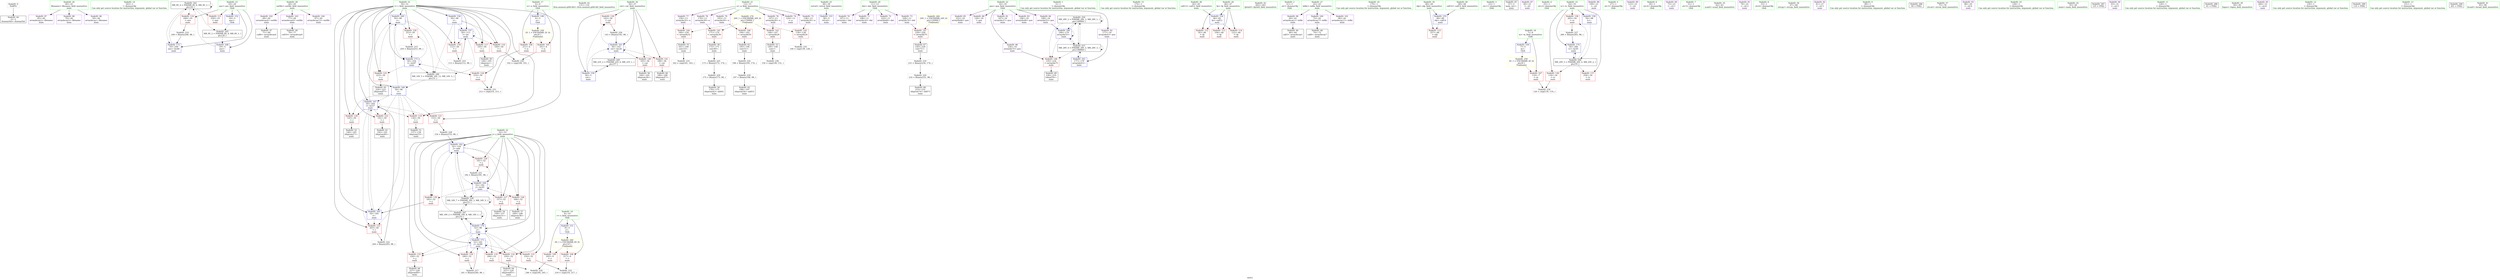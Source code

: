 digraph "SVFG" {
	label="SVFG";

	Node0x555b3c45f4b0 [shape=record,color=grey,label="{NodeID: 0\nNullPtr}"];
	Node0x555b3c45f4b0 -> Node0x555b3c460160[style=solid];
	Node0x555b3c4605a0 [shape=record,color=purple,label="{NodeID: 97\n65\<--40\narraydecay2\<--filename\nmain\n}"];
	Node0x555b3c445870 [shape=record,color=green,label="{NodeID: 14\n163\<--1\n\<--dummyObj\nCan only get source location for instruction, argument, global var or function.}"];
	Node0x555b3c461100 [shape=record,color=red,label="{NodeID: 111\n259\<--19\n\<--ans\nmain\n}"];
	Node0x555b3c4465e0 [shape=record,color=green,label="{NodeID: 28\n44\<--45\noutfile\<--outfile_field_insensitive\nmain\n}"];
	Node0x555b3c4465e0 -> Node0x555b3c4609b0[style=solid];
	Node0x555b3c4465e0 -> Node0x555b3c460a80[style=solid];
	Node0x555b3c4465e0 -> Node0x555b3c460b50[style=solid];
	Node0x555b3c4663a0 [shape=record,color=red,label="{NodeID: 125\n223\<--50\n\<--i\nmain\n}"];
	Node0x555b3c4663a0 -> Node0x555b3c4622c0[style=solid];
	Node0x555b3c45ff60 [shape=record,color=green,label="{NodeID: 42\n131\<--132\nllvm.memset.p0i8.i64\<--llvm.memset.p0i8.i64_field_insensitive\n}"];
	Node0x555b3c46c760 [shape=record,color=grey,label="{NodeID: 222\n204 = Binary(203, 98, )\n}"];
	Node0x555b3c46c760 -> Node0x555b3c468680[style=solid];
	Node0x555b3c466f00 [shape=record,color=red,label="{NodeID: 139\n142\<--56\n\<--cnt\nmain\n}"];
	Node0x555b3c466f00 -> Node0x555b3c46cd60[style=solid];
	Node0x555b3c461b70 [shape=record,color=black,label="{NodeID: 56\n166\<--165\nidxprom36\<--\nmain\n}"];
	Node0x555b3c46dc60 [shape=record,color=grey,label="{NodeID: 236\n150 = cmp(149, 151, )\n}"];
	Node0x555b3c467b20 [shape=record,color=blue,label="{NodeID: 153\n38\<--5\nretval\<--\nmain\n}"];
	Node0x555b3c4626d0 [shape=record,color=purple,label="{NodeID: 70\n107\<--11\narrayidx\<--dat\nmain\n}"];
	Node0x555b3c479190 [shape=record,color=black,label="{NodeID: 250\nMR_28V_2 = PHI(MR_28V_3, MR_28V_1, )\npts\{180000 \}\n}"];
	Node0x555b3c479190 -> Node0x555b3c467650[style=dashed];
	Node0x555b3c479190 -> Node0x555b3c4685b0[style=dashed];
	Node0x555b3c479190 -> Node0x555b3c479190[style=dashed];
	Node0x555b3c479190 -> Node0x555b3c47b490[style=dashed];
	Node0x555b3c468680 [shape=record,color=blue,label="{NodeID: 167\n50\<--204\ni\<--inc57\nmain\n}"];
	Node0x555b3c468680 -> Node0x555b3c465ec0[style=dashed];
	Node0x555b3c468680 -> Node0x555b3c465f90[style=dashed];
	Node0x555b3c468680 -> Node0x555b3c466060[style=dashed];
	Node0x555b3c468680 -> Node0x555b3c466130[style=dashed];
	Node0x555b3c468680 -> Node0x555b3c466200[style=dashed];
	Node0x555b3c468680 -> Node0x555b3c4684e0[style=dashed];
	Node0x555b3c468680 -> Node0x555b3c468680[style=dashed];
	Node0x555b3c468680 -> Node0x555b3c468820[style=dashed];
	Node0x555b3c463230 [shape=record,color=purple,label="{NodeID: 84\n199\<--16\narrayidx55\<--pos\nmain\n}"];
	Node0x555b3c463230 -> Node0x555b3c4685b0[style=solid];
	Node0x555b3c444f10 [shape=record,color=green,label="{NodeID: 1\n5\<--1\n\<--dummyObj\nCan only get source location for instruction, argument, global var or function.}"];
	Node0x555b3c460670 [shape=record,color=purple,label="{NodeID: 98\n70\<--40\narraydecay5\<--filename\nmain\n}"];
	Node0x555b3c445970 [shape=record,color=green,label="{NodeID: 15\n174\<--1\n\<--dummyObj\nCan only get source location for instruction, argument, global var or function.}"];
	Node0x555b3c4611d0 [shape=record,color=red,label="{NodeID: 112\n92\<--46\n\<--fp\nmain\n}"];
	Node0x555b3c45f540 [shape=record,color=green,label="{NodeID: 29\n46\<--47\nfp\<--fp_field_insensitive\nmain\n}"];
	Node0x555b3c45f540 -> Node0x555b3c4611d0[style=solid];
	Node0x555b3c45f540 -> Node0x555b3c4612a0[style=solid];
	Node0x555b3c45f540 -> Node0x555b3c461370[style=solid];
	Node0x555b3c45f540 -> Node0x555b3c467bf0[style=solid];
	Node0x555b3c466470 [shape=record,color=red,label="{NodeID: 126\n253\<--50\n\<--i\nmain\n}"];
	Node0x555b3c466470 -> Node0x555b3c46bce0[style=solid];
	Node0x555b3c460060 [shape=record,color=green,label="{NodeID: 43\n262\<--263\nfprintf\<--fprintf_field_insensitive\n}"];
	Node0x555b3c46c8e0 [shape=record,color=grey,label="{NodeID: 223\n113 = Binary(112, 98, )\n}"];
	Node0x555b3c46c8e0 -> Node0x555b3c467e60[style=solid];
	Node0x555b3c466fd0 [shape=record,color=red,label="{NodeID: 140\n165\<--56\n\<--cnt\nmain\n}"];
	Node0x555b3c466fd0 -> Node0x555b3c461b70[style=solid];
	Node0x555b3c461c40 [shape=record,color=black,label="{NodeID: 57\n169\<--168\nidxprom38\<--\nmain\n}"];
	Node0x555b3c467bf0 [shape=record,color=blue,label="{NodeID: 154\n46\<--82\nfp\<--call12\nmain\n}"];
	Node0x555b3c467bf0 -> Node0x555b3c4611d0[style=dashed];
	Node0x555b3c467bf0 -> Node0x555b3c4612a0[style=dashed];
	Node0x555b3c467bf0 -> Node0x555b3c461370[style=dashed];
	Node0x555b3c4627a0 [shape=record,color=purple,label="{NodeID: 71\n108\<--11\narrayidx16\<--dat\nmain\n}"];
	Node0x555b3c468750 [shape=record,color=blue,label="{NodeID: 168\n19\<--5\nans\<--\nmain\n}"];
	Node0x555b3c468750 -> Node0x555b3c476990[style=dashed];
	Node0x555b3c463300 [shape=record,color=purple,label="{NodeID: 85\n222\<--16\narrayidx66\<--pos\nmain\n}"];
	Node0x555b3c45ebd0 [shape=record,color=green,label="{NodeID: 2\n21\<--1\n.str\<--dummyObj\nGlob }"];
	Node0x555b3c460740 [shape=record,color=purple,label="{NodeID: 99\n64\<--42\narraydecay1\<--infile\nmain\n}"];
	Node0x555b3c460740 -> Node0x555b3c460330[style=solid];
	Node0x555b3c445a70 [shape=record,color=green,label="{NodeID: 16\n179\<--1\n\<--dummyObj\nCan only get source location for instruction, argument, global var or function.}"];
	Node0x555b3c4612a0 [shape=record,color=red,label="{NodeID: 113\n104\<--46\n\<--fp\nmain\n}"];
	Node0x555b3c45f5d0 [shape=record,color=green,label="{NodeID: 30\n48\<--49\nofp\<--ofp_field_insensitive\nmain\n}"];
	Node0x555b3c45f5d0 -> Node0x555b3c461440[style=solid];
	Node0x555b3c45f5d0 -> Node0x555b3c467cc0[style=solid];
	Node0x555b3c466540 [shape=record,color=red,label="{NodeID: 127\n157\<--52\n\<--j\nmain\n}"];
	Node0x555b3c466540 -> Node0x555b3c4619d0[style=solid];
	Node0x555b3c460160 [shape=record,color=black,label="{NodeID: 44\n2\<--3\ndummyVal\<--dummyVal\n}"];
	Node0x555b3c46ca60 [shape=record,color=grey,label="{NodeID: 224\n175 = Binary(173, 98, )\n}"];
	Node0x555b3c46ca60 -> Node0x555b3c461de0[style=solid];
	Node0x555b3c4670a0 [shape=record,color=red,label="{NodeID: 141\n188\<--56\n\<--cnt\nmain\n}"];
	Node0x555b3c4670a0 -> Node0x555b3c461eb0[style=solid];
	Node0x555b3c461d10 [shape=record,color=black,label="{NodeID: 58\n172\<--171\nconv40\<--\nmain\n}"];
	Node0x555b3c461d10 -> Node0x555b3c46cbe0[style=solid];
	Node0x555b3c467cc0 [shape=record,color=blue,label="{NodeID: 155\n48\<--89\nofp\<--call14\nmain\n}"];
	Node0x555b3c467cc0 -> Node0x555b3c461440[style=dashed];
	Node0x555b3c462870 [shape=record,color=purple,label="{NodeID: 72\n225\<--11\narrayidx68\<--dat\nmain\n}"];
	Node0x555b3c468820 [shape=record,color=blue,label="{NodeID: 169\n50\<--98\ni\<--\nmain\n}"];
	Node0x555b3c468820 -> Node0x555b3c4662d0[style=dashed];
	Node0x555b3c468820 -> Node0x555b3c4663a0[style=dashed];
	Node0x555b3c468820 -> Node0x555b3c466470[style=dashed];
	Node0x555b3c468820 -> Node0x555b3c468b60[style=dashed];
	Node0x555b3c468820 -> Node0x555b3c477d90[style=dashed];
	Node0x555b3c4633d0 [shape=record,color=purple,label="{NodeID: 86\n234\<--16\narrayidx75\<--pos\nmain\n}"];
	Node0x555b3c4633d0 -> Node0x555b3c467650[style=solid];
	Node0x555b3c444680 [shape=record,color=green,label="{NodeID: 3\n23\<--1\n.str.1\<--dummyObj\nGlob }"];
	Node0x555b3c460810 [shape=record,color=purple,label="{NodeID: 100\n72\<--42\narraydecay7\<--infile\nmain\n}"];
	Node0x555b3c460810 -> Node0x555b3c4614f0[style=solid];
	Node0x555b3c445b70 [shape=record,color=green,label="{NodeID: 17\n4\<--6\nn\<--n_field_insensitive\nGlob }"];
	Node0x555b3c445b70 -> Node0x555b3c460c20[style=solid];
	Node0x555b3c445b70 -> Node0x555b3c460cf0[style=solid];
	Node0x555b3c445b70 -> Node0x555b3c467720[style=solid];
	Node0x555b3c461370 [shape=record,color=red,label="{NodeID: 114\n122\<--46\n\<--fp\nmain\n}"];
	Node0x555b3c45f660 [shape=record,color=green,label="{NodeID: 31\n50\<--51\ni\<--i_field_insensitive\nmain\n}"];
	Node0x555b3c45f660 -> Node0x555b3c465c50[style=solid];
	Node0x555b3c45f660 -> Node0x555b3c465d20[style=solid];
	Node0x555b3c45f660 -> Node0x555b3c465df0[style=solid];
	Node0x555b3c45f660 -> Node0x555b3c465ec0[style=solid];
	Node0x555b3c45f660 -> Node0x555b3c465f90[style=solid];
	Node0x555b3c45f660 -> Node0x555b3c466060[style=solid];
	Node0x555b3c45f660 -> Node0x555b3c466130[style=solid];
	Node0x555b3c45f660 -> Node0x555b3c466200[style=solid];
	Node0x555b3c45f660 -> Node0x555b3c4662d0[style=solid];
	Node0x555b3c45f660 -> Node0x555b3c4663a0[style=solid];
	Node0x555b3c45f660 -> Node0x555b3c466470[style=solid];
	Node0x555b3c45f660 -> Node0x555b3c467d90[style=solid];
	Node0x555b3c45f660 -> Node0x555b3c467e60[style=solid];
	Node0x555b3c45f660 -> Node0x555b3c4680d0[style=solid];
	Node0x555b3c45f660 -> Node0x555b3c4684e0[style=solid];
	Node0x555b3c45f660 -> Node0x555b3c468680[style=solid];
	Node0x555b3c45f660 -> Node0x555b3c468820[style=solid];
	Node0x555b3c45f660 -> Node0x555b3c468b60[style=solid];
	Node0x555b3c466610 [shape=record,color=red,label="{NodeID: 128\n168\<--52\n\<--j\nmain\n}"];
	Node0x555b3c466610 -> Node0x555b3c461c40[style=solid];
	Node0x555b3c460260 [shape=record,color=black,label="{NodeID: 45\n37\<--5\nmain_ret\<--\nmain\n}"];
	Node0x555b3c46cbe0 [shape=record,color=grey,label="{NodeID: 225\n173 = Binary(172, 174, )\n}"];
	Node0x555b3c46cbe0 -> Node0x555b3c46ca60[style=solid];
	Node0x555b3c467170 [shape=record,color=red,label="{NodeID: 142\n139\<--138\n\<--arrayidx24\nmain\n}"];
	Node0x555b3c467170 -> Node0x555b3c46dae0[style=solid];
	Node0x555b3c461de0 [shape=record,color=black,label="{NodeID: 59\n176\<--175\nidxprom42\<--add41\nmain\n}"];
	Node0x555b3c475a90 [shape=record,color=black,label="{NodeID: 239\nMR_18V_7 = PHI(MR_18V_3, MR_18V_5, )\npts\{53 \}\n}"];
	Node0x555b3c475a90 -> Node0x555b3c468270[style=dashed];
	Node0x555b3c475a90 -> Node0x555b3c4688f0[style=dashed];
	Node0x555b3c475a90 -> Node0x555b3c475a90[style=dashed];
	Node0x555b3c475a90 -> Node0x555b3c478290[style=dashed];
	Node0x555b3c467d90 [shape=record,color=blue,label="{NodeID: 156\n50\<--98\ni\<--\nmain\n}"];
	Node0x555b3c467d90 -> Node0x555b3c465c50[style=dashed];
	Node0x555b3c467d90 -> Node0x555b3c465d20[style=dashed];
	Node0x555b3c467d90 -> Node0x555b3c465df0[style=dashed];
	Node0x555b3c467d90 -> Node0x555b3c467e60[style=dashed];
	Node0x555b3c467d90 -> Node0x555b3c477d90[style=dashed];
	Node0x555b3c462940 [shape=record,color=purple,label="{NodeID: 73\n228\<--11\narrayidx70\<--dat\nmain\n}"];
	Node0x555b3c462940 -> Node0x555b3c467580[style=solid];
	Node0x555b3c4688f0 [shape=record,color=blue,label="{NodeID: 170\n52\<--98\nj\<--\nmain\n}"];
	Node0x555b3c4688f0 -> Node0x555b3c466880[style=dashed];
	Node0x555b3c4688f0 -> Node0x555b3c466950[style=dashed];
	Node0x555b3c4688f0 -> Node0x555b3c466a20[style=dashed];
	Node0x555b3c4688f0 -> Node0x555b3c466af0[style=dashed];
	Node0x555b3c4688f0 -> Node0x555b3c466bc0[style=dashed];
	Node0x555b3c4688f0 -> Node0x555b3c4688f0[style=dashed];
	Node0x555b3c4688f0 -> Node0x555b3c4689c0[style=dashed];
	Node0x555b3c4688f0 -> Node0x555b3c478290[style=dashed];
	Node0x555b3c4634a0 [shape=record,color=purple,label="{NodeID: 87\n60\<--21\n\<--.str\nmain\n}"];
	Node0x555b3c444710 [shape=record,color=green,label="{NodeID: 4\n25\<--1\n.str.2\<--dummyObj\nGlob }"];
	Node0x555b3c4608e0 [shape=record,color=purple,label="{NodeID: 101\n80\<--42\narraydecay11\<--infile\nmain\n}"];
	Node0x555b3c445c70 [shape=record,color=green,label="{NodeID: 18\n7\<--8\nm\<--m_field_insensitive\nGlob }"];
	Node0x555b3c445c70 -> Node0x555b3c460dc0[style=solid];
	Node0x555b3c445c70 -> Node0x555b3c467820[style=solid];
	Node0x555b3c461440 [shape=record,color=red,label="{NodeID: 115\n257\<--48\n\<--ofp\nmain\n}"];
	Node0x555b3c45f6f0 [shape=record,color=green,label="{NodeID: 32\n52\<--53\nj\<--j_field_insensitive\nmain\n}"];
	Node0x555b3c45f6f0 -> Node0x555b3c466540[style=solid];
	Node0x555b3c45f6f0 -> Node0x555b3c466610[style=solid];
	Node0x555b3c45f6f0 -> Node0x555b3c4666e0[style=solid];
	Node0x555b3c45f6f0 -> Node0x555b3c4667b0[style=solid];
	Node0x555b3c45f6f0 -> Node0x555b3c466880[style=solid];
	Node0x555b3c45f6f0 -> Node0x555b3c466950[style=solid];
	Node0x555b3c45f6f0 -> Node0x555b3c466a20[style=solid];
	Node0x555b3c45f6f0 -> Node0x555b3c466af0[style=solid];
	Node0x555b3c45f6f0 -> Node0x555b3c466bc0[style=solid];
	Node0x555b3c45f6f0 -> Node0x555b3c468270[style=solid];
	Node0x555b3c45f6f0 -> Node0x555b3c468410[style=solid];
	Node0x555b3c45f6f0 -> Node0x555b3c4688f0[style=solid];
	Node0x555b3c45f6f0 -> Node0x555b3c4689c0[style=solid];
	Node0x555b3c4666e0 [shape=record,color=red,label="{NodeID: 129\n181\<--52\n\<--j\nmain\n}"];
	Node0x555b3c4666e0 -> Node0x555b3c46c5e0[style=solid];
	Node0x555b3c460330 [shape=record,color=black,label="{NodeID: 46\n66\<--64\ncall3\<--arraydecay1\nmain\n}"];
	Node0x555b3c46cd60 [shape=record,color=grey,label="{NodeID: 226\n143 = Binary(142, 98, )\n}"];
	Node0x555b3c46cd60 -> Node0x555b3c4681a0[style=solid];
	Node0x555b3c467240 [shape=record,color=red,label="{NodeID: 143\n148\<--147\n\<--arrayidx28\nmain\n}"];
	Node0x555b3c467240 -> Node0x555b3c461900[style=solid];
	Node0x555b3c461eb0 [shape=record,color=black,label="{NodeID: 60\n189\<--188\nidxprom47\<--\nmain\n}"];
	Node0x555b3c467e60 [shape=record,color=blue,label="{NodeID: 157\n50\<--113\ni\<--inc\nmain\n}"];
	Node0x555b3c467e60 -> Node0x555b3c465c50[style=dashed];
	Node0x555b3c467e60 -> Node0x555b3c465d20[style=dashed];
	Node0x555b3c467e60 -> Node0x555b3c465df0[style=dashed];
	Node0x555b3c467e60 -> Node0x555b3c467e60[style=dashed];
	Node0x555b3c467e60 -> Node0x555b3c477d90[style=dashed];
	Node0x555b3c462a10 [shape=record,color=purple,label="{NodeID: 74\n124\<--13\n\<--a\nmain\n}"];
	Node0x555b3c4689c0 [shape=record,color=blue,label="{NodeID: 171\n52\<--241\nj\<--inc80\nmain\n}"];
	Node0x555b3c4689c0 -> Node0x555b3c466880[style=dashed];
	Node0x555b3c4689c0 -> Node0x555b3c466950[style=dashed];
	Node0x555b3c4689c0 -> Node0x555b3c466a20[style=dashed];
	Node0x555b3c4689c0 -> Node0x555b3c466af0[style=dashed];
	Node0x555b3c4689c0 -> Node0x555b3c466bc0[style=dashed];
	Node0x555b3c4689c0 -> Node0x555b3c4688f0[style=dashed];
	Node0x555b3c4689c0 -> Node0x555b3c4689c0[style=dashed];
	Node0x555b3c4689c0 -> Node0x555b3c478290[style=dashed];
	Node0x555b3c463570 [shape=record,color=purple,label="{NodeID: 88\n109\<--21\n\<--.str\nmain\n}"];
	Node0x555b3c4448c0 [shape=record,color=green,label="{NodeID: 5\n27\<--1\n.str.3\<--dummyObj\nGlob }"];
	Node0x555b3c4609b0 [shape=record,color=purple,label="{NodeID: 102\n69\<--44\narraydecay4\<--outfile\nmain\n}"];
	Node0x555b3c4609b0 -> Node0x555b3c460400[style=solid];
	Node0x555b3c445d70 [shape=record,color=green,label="{NodeID: 19\n9\<--10\nr\<--r_field_insensitive\nGlob }"];
	Node0x555b3c445d70 -> Node0x555b3c460e90[style=solid];
	Node0x555b3c445d70 -> Node0x555b3c460f60[style=solid];
	Node0x555b3c445d70 -> Node0x555b3c467920[style=solid];
	Node0x555b3c465c50 [shape=record,color=red,label="{NodeID: 116\n100\<--50\n\<--i\nmain\n}"];
	Node0x555b3c465c50 -> Node0x555b3c46d360[style=solid];
	Node0x555b3c45f780 [shape=record,color=green,label="{NodeID: 33\n54\<--55\ntc\<--tc_field_insensitive\nmain\n}"];
	Node0x555b3c45f780 -> Node0x555b3c466c90[style=solid];
	Node0x555b3c45f780 -> Node0x555b3c466d60[style=solid];
	Node0x555b3c45f780 -> Node0x555b3c466e30[style=solid];
	Node0x555b3c45f780 -> Node0x555b3c467f30[style=solid];
	Node0x555b3c45f780 -> Node0x555b3c468c30[style=solid];
	Node0x555b3c4667b0 [shape=record,color=red,label="{NodeID: 130\n185\<--52\n\<--j\nmain\n}"];
	Node0x555b3c4667b0 -> Node0x555b3c4684e0[style=solid];
	Node0x555b3c460400 [shape=record,color=black,label="{NodeID: 47\n71\<--69\ncall6\<--arraydecay4\nmain\n}"];
	Node0x555b3c46cee0 [shape=record,color=grey,label="{NodeID: 227\n266 = Binary(265, 98, )\n}"];
	Node0x555b3c46cee0 -> Node0x555b3c468c30[style=solid];
	Node0x555b3c467310 [shape=record,color=red,label="{NodeID: 144\n160\<--159\n\<--arrayidx32\nmain\n}"];
	Node0x555b3c467310 -> Node0x555b3c461aa0[style=solid];
	Node0x555b3c461f80 [shape=record,color=black,label="{NodeID: 61\n192\<--191\nidxprom49\<--\nmain\n}"];
	Node0x555b3c467f30 [shape=record,color=blue,label="{NodeID: 158\n54\<--98\ntc\<--\nmain\n}"];
	Node0x555b3c467f30 -> Node0x555b3c478790[style=dashed];
	Node0x555b3c462ae0 [shape=record,color=purple,label="{NodeID: 75\n138\<--13\narrayidx24\<--a\nmain\n}"];
	Node0x555b3c462ae0 -> Node0x555b3c467170[style=solid];
	Node0x555b3c468a90 [shape=record,color=blue,label="{NodeID: 172\n19\<--249\nans\<--inc84\nmain\n}"];
	Node0x555b3c468a90 -> Node0x555b3c476990[style=dashed];
	Node0x555b3c463640 [shape=record,color=purple,label="{NodeID: 89\n123\<--21\n\<--.str\nmain\n}"];
	Node0x555b3c444950 [shape=record,color=green,label="{NodeID: 6\n29\<--1\n.str.4\<--dummyObj\nGlob }"];
	Node0x555b3c47d580 [shape=record,color=yellow,style=double,label="{NodeID: 269\n24V_1 = ENCHI(MR_24V_0)\npts\{120000 \}\nFun[main]}"];
	Node0x555b3c47d580 -> Node0x555b3c467580[style=dashed];
	Node0x555b3c460a80 [shape=record,color=purple,label="{NodeID: 103\n77\<--44\narraydecay9\<--outfile\nmain\n}"];
	Node0x555b3c460a80 -> Node0x555b3c4615c0[style=solid];
	Node0x555b3c445e70 [shape=record,color=green,label="{NodeID: 20\n11\<--12\ndat\<--dat_field_insensitive\nGlob }"];
	Node0x555b3c445e70 -> Node0x555b3c4626d0[style=solid];
	Node0x555b3c445e70 -> Node0x555b3c4627a0[style=solid];
	Node0x555b3c445e70 -> Node0x555b3c462870[style=solid];
	Node0x555b3c445e70 -> Node0x555b3c462940[style=solid];
	Node0x555b3c465d20 [shape=record,color=red,label="{NodeID: 117\n105\<--50\n\<--i\nmain\n}"];
	Node0x555b3c465d20 -> Node0x555b3c461690[style=solid];
	Node0x555b3c45f850 [shape=record,color=green,label="{NodeID: 34\n56\<--57\ncnt\<--cnt_field_insensitive\nmain\n}"];
	Node0x555b3c45f850 -> Node0x555b3c466f00[style=solid];
	Node0x555b3c45f850 -> Node0x555b3c466fd0[style=solid];
	Node0x555b3c45f850 -> Node0x555b3c4670a0[style=solid];
	Node0x555b3c45f850 -> Node0x555b3c468000[style=solid];
	Node0x555b3c45f850 -> Node0x555b3c4681a0[style=solid];
	Node0x555b3c46bb60 [shape=record,color=grey,label="{NodeID: 214\n249 = Binary(248, 98, )\n}"];
	Node0x555b3c46bb60 -> Node0x555b3c468a90[style=solid];
	Node0x555b3c466880 [shape=record,color=red,label="{NodeID: 131\n216\<--52\n\<--j\nmain\n}"];
	Node0x555b3c466880 -> Node0x555b3c46d660[style=solid];
	Node0x555b3c4614f0 [shape=record,color=black,label="{NodeID: 48\n74\<--72\ncall8\<--arraydecay7\nmain\n}"];
	Node0x555b3c46d060 [shape=record,color=grey,label="{NodeID: 228\n154 = Binary(153, 98, )\n}"];
	Node0x555b3c46d060 -> Node0x555b3c468270[style=solid];
	Node0x555b3c4673e0 [shape=record,color=red,label="{NodeID: 145\n171\<--170\n\<--arrayidx39\nmain\n}"];
	Node0x555b3c4673e0 -> Node0x555b3c461d10[style=solid];
	Node0x555b3c462050 [shape=record,color=black,label="{NodeID: 62\n195\<--194\nconv51\<--\nmain\n}"];
	Node0x555b3c462050 -> Node0x555b3c46be60[style=solid];
	Node0x555b3c476990 [shape=record,color=black,label="{NodeID: 242\nMR_8V_4 = PHI(MR_8V_6, MR_8V_3, )\npts\{20 \}\n}"];
	Node0x555b3c476990 -> Node0x555b3c461030[style=dashed];
	Node0x555b3c476990 -> Node0x555b3c461100[style=dashed];
	Node0x555b3c476990 -> Node0x555b3c468a90[style=dashed];
	Node0x555b3c476990 -> Node0x555b3c476990[style=dashed];
	Node0x555b3c476990 -> Node0x555b3c477890[style=dashed];
	Node0x555b3c468000 [shape=record,color=blue,label="{NodeID: 159\n56\<--5\ncnt\<--\nmain\n}"];
	Node0x555b3c468000 -> Node0x555b3c466f00[style=dashed];
	Node0x555b3c468000 -> Node0x555b3c4681a0[style=dashed];
	Node0x555b3c468000 -> Node0x555b3c478c90[style=dashed];
	Node0x555b3c462bb0 [shape=record,color=purple,label="{NodeID: 76\n147\<--13\narrayidx28\<--a\nmain\n}"];
	Node0x555b3c462bb0 -> Node0x555b3c467240[style=solid];
	Node0x555b3c468b60 [shape=record,color=blue,label="{NodeID: 173\n50\<--254\ni\<--inc87\nmain\n}"];
	Node0x555b3c468b60 -> Node0x555b3c4662d0[style=dashed];
	Node0x555b3c468b60 -> Node0x555b3c4663a0[style=dashed];
	Node0x555b3c468b60 -> Node0x555b3c466470[style=dashed];
	Node0x555b3c468b60 -> Node0x555b3c468b60[style=dashed];
	Node0x555b3c468b60 -> Node0x555b3c477d90[style=dashed];
	Node0x555b3c463710 [shape=record,color=purple,label="{NodeID: 90\n73\<--23\n\<--.str.1\nmain\n}"];
	Node0x555b3c444440 [shape=record,color=green,label="{NodeID: 7\n31\<--1\n.str.5\<--dummyObj\nGlob }"];
	Node0x555b3c47d660 [shape=record,color=yellow,style=double,label="{NodeID: 270\n26V_1 = ENCHI(MR_26V_0)\npts\{150000 \}\nFun[main]}"];
	Node0x555b3c47d660 -> Node0x555b3c467170[style=dashed];
	Node0x555b3c47d660 -> Node0x555b3c467240[style=dashed];
	Node0x555b3c47d660 -> Node0x555b3c467310[style=dashed];
	Node0x555b3c47d660 -> Node0x555b3c4673e0[style=dashed];
	Node0x555b3c47d660 -> Node0x555b3c4674b0[style=dashed];
	Node0x555b3c460b50 [shape=record,color=purple,label="{NodeID: 104\n87\<--44\narraydecay13\<--outfile\nmain\n}"];
	Node0x555b3c445f70 [shape=record,color=green,label="{NodeID: 21\n13\<--15\na\<--a_field_insensitive\nGlob }"];
	Node0x555b3c445f70 -> Node0x555b3c462a10[style=solid];
	Node0x555b3c445f70 -> Node0x555b3c462ae0[style=solid];
	Node0x555b3c445f70 -> Node0x555b3c462bb0[style=solid];
	Node0x555b3c445f70 -> Node0x555b3c462c80[style=solid];
	Node0x555b3c445f70 -> Node0x555b3c462d50[style=solid];
	Node0x555b3c445f70 -> Node0x555b3c462e20[style=solid];
	Node0x555b3c465df0 [shape=record,color=red,label="{NodeID: 118\n112\<--50\n\<--i\nmain\n}"];
	Node0x555b3c465df0 -> Node0x555b3c46c8e0[style=solid];
	Node0x555b3c45f920 [shape=record,color=green,label="{NodeID: 35\n62\<--63\nscanf\<--scanf_field_insensitive\n}"];
	Node0x555b3c46bce0 [shape=record,color=grey,label="{NodeID: 215\n254 = Binary(253, 98, )\n}"];
	Node0x555b3c46bce0 -> Node0x555b3c468b60[style=solid];
	Node0x555b3c466950 [shape=record,color=red,label="{NodeID: 132\n220\<--52\n\<--j\nmain\n}"];
	Node0x555b3c466950 -> Node0x555b3c4621f0[style=solid];
	Node0x555b3c4615c0 [shape=record,color=black,label="{NodeID: 49\n79\<--77\ncall10\<--arraydecay9\nmain\n}"];
	Node0x555b3c46d1e0 [shape=record,color=grey,label="{NodeID: 229\n246 = cmp(244, 245, )\n}"];
	Node0x555b3c4674b0 [shape=record,color=red,label="{NodeID: 146\n194\<--193\n\<--arrayidx50\nmain\n}"];
	Node0x555b3c4674b0 -> Node0x555b3c462050[style=solid];
	Node0x555b3c462120 [shape=record,color=black,label="{NodeID: 63\n198\<--197\nidxprom54\<--add53\nmain\n}"];
	Node0x555b3c4680d0 [shape=record,color=blue,label="{NodeID: 160\n50\<--98\ni\<--\nmain\n}"];
	Node0x555b3c4680d0 -> Node0x555b3c465ec0[style=dashed];
	Node0x555b3c4680d0 -> Node0x555b3c465f90[style=dashed];
	Node0x555b3c4680d0 -> Node0x555b3c466060[style=dashed];
	Node0x555b3c4680d0 -> Node0x555b3c466130[style=dashed];
	Node0x555b3c4680d0 -> Node0x555b3c466200[style=dashed];
	Node0x555b3c4680d0 -> Node0x555b3c4684e0[style=dashed];
	Node0x555b3c4680d0 -> Node0x555b3c468680[style=dashed];
	Node0x555b3c4680d0 -> Node0x555b3c468820[style=dashed];
	Node0x555b3c462c80 [shape=record,color=purple,label="{NodeID: 77\n159\<--13\narrayidx32\<--a\nmain\n}"];
	Node0x555b3c462c80 -> Node0x555b3c467310[style=solid];
	Node0x555b3c47b490 [shape=record,color=black,label="{NodeID: 257\nMR_28V_4 = PHI(MR_28V_5, MR_28V_3, )\npts\{180000 \}\n}"];
	Node0x555b3c47b490 -> Node0x555b3c467650[style=dashed];
	Node0x555b3c47b490 -> Node0x555b3c468340[style=dashed];
	Node0x555b3c47b490 -> Node0x555b3c4685b0[style=dashed];
	Node0x555b3c47b490 -> Node0x555b3c479190[style=dashed];
	Node0x555b3c47b490 -> Node0x555b3c47b490[style=dashed];
	Node0x555b3c468c30 [shape=record,color=blue,label="{NodeID: 174\n54\<--266\ntc\<--inc91\nmain\n}"];
	Node0x555b3c468c30 -> Node0x555b3c478790[style=dashed];
	Node0x555b3c4637e0 [shape=record,color=purple,label="{NodeID: 91\n78\<--25\n\<--.str.2\nmain\n}"];
	Node0x555b3c4444d0 [shape=record,color=green,label="{NodeID: 8\n33\<--1\n.str.6\<--dummyObj\nGlob }"];
	Node0x555b3c460c20 [shape=record,color=red,label="{NodeID: 105\n101\<--4\n\<--n\nmain\n}"];
	Node0x555b3c460c20 -> Node0x555b3c46d360[style=solid];
	Node0x555b3c446070 [shape=record,color=green,label="{NodeID: 22\n16\<--18\npos\<--pos_field_insensitive\nGlob }"];
	Node0x555b3c446070 -> Node0x555b3c462ef0[style=solid];
	Node0x555b3c446070 -> Node0x555b3c462fc0[style=solid];
	Node0x555b3c446070 -> Node0x555b3c463090[style=solid];
	Node0x555b3c446070 -> Node0x555b3c463160[style=solid];
	Node0x555b3c446070 -> Node0x555b3c463230[style=solid];
	Node0x555b3c446070 -> Node0x555b3c463300[style=solid];
	Node0x555b3c446070 -> Node0x555b3c4633d0[style=solid];
	Node0x555b3c465ec0 [shape=record,color=red,label="{NodeID: 119\n136\<--50\n\<--i\nmain\n}"];
	Node0x555b3c465ec0 -> Node0x555b3c461760[style=solid];
	Node0x555b3c45f9f0 [shape=record,color=green,label="{NodeID: 36\n67\<--68\nstrcpy\<--strcpy_field_insensitive\n}"];
	Node0x555b3c46be60 [shape=record,color=grey,label="{NodeID: 216\n196 = Binary(195, 174, )\n}"];
	Node0x555b3c46be60 -> Node0x555b3c46c160[style=solid];
	Node0x555b3c466a20 [shape=record,color=red,label="{NodeID: 133\n226\<--52\n\<--j\nmain\n}"];
	Node0x555b3c466a20 -> Node0x555b3c462390[style=solid];
	Node0x555b3c461690 [shape=record,color=black,label="{NodeID: 50\n106\<--105\nidxprom\<--\nmain\n}"];
	Node0x555b3c46d360 [shape=record,color=grey,label="{NodeID: 230\n102 = cmp(100, 101, )\n}"];
	Node0x555b3c467580 [shape=record,color=red,label="{NodeID: 147\n229\<--228\n\<--arrayidx70\nmain\n}"];
	Node0x555b3c467580 -> Node0x555b3c462460[style=solid];
	Node0x555b3c4621f0 [shape=record,color=black,label="{NodeID: 64\n221\<--220\nidxprom65\<--\nmain\n}"];
	Node0x555b3c4681a0 [shape=record,color=blue,label="{NodeID: 161\n56\<--143\ncnt\<--inc26\nmain\n}"];
	Node0x555b3c4681a0 -> Node0x555b3c466f00[style=dashed];
	Node0x555b3c4681a0 -> Node0x555b3c466fd0[style=dashed];
	Node0x555b3c4681a0 -> Node0x555b3c4670a0[style=dashed];
	Node0x555b3c4681a0 -> Node0x555b3c4681a0[style=dashed];
	Node0x555b3c4681a0 -> Node0x555b3c478c90[style=dashed];
	Node0x555b3c462d50 [shape=record,color=purple,label="{NodeID: 78\n170\<--13\narrayidx39\<--a\nmain\n}"];
	Node0x555b3c462d50 -> Node0x555b3c4673e0[style=solid];
	Node0x555b3c47b990 [shape=record,color=yellow,style=double,label="{NodeID: 258\n2V_1 = ENCHI(MR_2V_0)\npts\{6 \}\nFun[main]}"];
	Node0x555b3c47b990 -> Node0x555b3c460c20[style=dashed];
	Node0x555b3c47b990 -> Node0x555b3c460cf0[style=dashed];
	Node0x555b3c4638b0 [shape=record,color=purple,label="{NodeID: 92\n81\<--27\n\<--.str.3\nmain\n}"];
	Node0x555b3c444560 [shape=record,color=green,label="{NodeID: 9\n98\<--1\n\<--dummyObj\nCan only get source location for instruction, argument, global var or function.}"];
	Node0x555b3c460cf0 [shape=record,color=red,label="{NodeID: 106\n211\<--4\n\<--n\nmain\n}"];
	Node0x555b3c460cf0 -> Node0x555b3c46d4e0[style=solid];
	Node0x555b3c446170 [shape=record,color=green,label="{NodeID: 23\n19\<--20\nans\<--ans_field_insensitive\nGlob }"];
	Node0x555b3c446170 -> Node0x555b3c461030[style=solid];
	Node0x555b3c446170 -> Node0x555b3c461100[style=solid];
	Node0x555b3c446170 -> Node0x555b3c467a20[style=solid];
	Node0x555b3c446170 -> Node0x555b3c468750[style=solid];
	Node0x555b3c446170 -> Node0x555b3c468a90[style=solid];
	Node0x555b3c488380 [shape=record,color=black,label="{NodeID: 286\n94 = PHI()\n}"];
	Node0x555b3c465f90 [shape=record,color=red,label="{NodeID: 120\n145\<--50\n\<--i\nmain\n}"];
	Node0x555b3c465f90 -> Node0x555b3c461830[style=solid];
	Node0x555b3c45fac0 [shape=record,color=green,label="{NodeID: 37\n75\<--76\nstrcat\<--strcat_field_insensitive\n}"];
	Node0x555b3c46bfe0 [shape=record,color=grey,label="{NodeID: 217\n241 = Binary(240, 98, )\n}"];
	Node0x555b3c46bfe0 -> Node0x555b3c4689c0[style=solid];
	Node0x555b3c466af0 [shape=record,color=red,label="{NodeID: 134\n240\<--52\n\<--j\nmain\n}"];
	Node0x555b3c466af0 -> Node0x555b3c46bfe0[style=solid];
	Node0x555b3c461760 [shape=record,color=black,label="{NodeID: 51\n137\<--136\nidxprom23\<--\nmain\n}"];
	Node0x555b3c46d4e0 [shape=record,color=grey,label="{NodeID: 231\n212 = cmp(210, 211, )\n}"];
	Node0x555b3c467650 [shape=record,color=red,label="{NodeID: 148\n235\<--234\n\<--arrayidx75\nmain\n}"];
	Node0x555b3c467650 -> Node0x555b3c462600[style=solid];
	Node0x555b3c4622c0 [shape=record,color=black,label="{NodeID: 65\n224\<--223\nidxprom67\<--\nmain\n}"];
	Node0x555b3c477890 [shape=record,color=black,label="{NodeID: 245\nMR_8V_2 = PHI(MR_8V_4, MR_8V_1, )\npts\{20 \}\n}"];
	Node0x555b3c477890 -> Node0x555b3c468750[style=dashed];
	Node0x555b3c468270 [shape=record,color=blue,label="{NodeID: 162\n52\<--154\nj\<--add\nmain\n}"];
	Node0x555b3c468270 -> Node0x555b3c466540[style=dashed];
	Node0x555b3c468270 -> Node0x555b3c466610[style=dashed];
	Node0x555b3c468270 -> Node0x555b3c4666e0[style=dashed];
	Node0x555b3c468270 -> Node0x555b3c4667b0[style=dashed];
	Node0x555b3c468270 -> Node0x555b3c468410[style=dashed];
	Node0x555b3c468270 -> Node0x555b3c475a90[style=dashed];
	Node0x555b3c462e20 [shape=record,color=purple,label="{NodeID: 79\n193\<--13\narrayidx50\<--a\nmain\n}"];
	Node0x555b3c462e20 -> Node0x555b3c4674b0[style=solid];
	Node0x555b3c47c4b0 [shape=record,color=yellow,style=double,label="{NodeID: 259\n4V_1 = ENCHI(MR_4V_0)\npts\{8 \}\nFun[main]}"];
	Node0x555b3c47c4b0 -> Node0x555b3c460dc0[style=dashed];
	Node0x555b3c463980 [shape=record,color=purple,label="{NodeID: 93\n88\<--29\n\<--.str.4\nmain\n}"];
	Node0x555b3c45eed0 [shape=record,color=green,label="{NodeID: 10\n128\<--1\n\<--dummyObj\nCan only get source location for instruction, argument, global var or function.}"];
	Node0x555b3c460dc0 [shape=record,color=red,label="{NodeID: 107\n119\<--7\n\<--m\nmain\n}"];
	Node0x555b3c460dc0 -> Node0x555b3c46d960[style=solid];
	Node0x555b3c446270 [shape=record,color=green,label="{NodeID: 24\n35\<--36\nmain\<--main_field_insensitive\n}"];
	Node0x555b3c488930 [shape=record,color=black,label="{NodeID: 287\n125 = PHI()\n}"];
	Node0x555b3c466060 [shape=record,color=red,label="{NodeID: 121\n153\<--50\n\<--i\nmain\n}"];
	Node0x555b3c466060 -> Node0x555b3c46d060[style=solid];
	Node0x555b3c45fbc0 [shape=record,color=green,label="{NodeID: 38\n82\<--83\ncall12\<--call12_field_insensitive\nmain\n}"];
	Node0x555b3c45fbc0 -> Node0x555b3c467bf0[style=solid];
	Node0x555b3c46c160 [shape=record,color=grey,label="{NodeID: 218\n197 = Binary(196, 98, )\n}"];
	Node0x555b3c46c160 -> Node0x555b3c462120[style=solid];
	Node0x555b3c466bc0 [shape=record,color=red,label="{NodeID: 135\n244\<--52\n\<--j\nmain\n}"];
	Node0x555b3c466bc0 -> Node0x555b3c46d1e0[style=solid];
	Node0x555b3c461830 [shape=record,color=black,label="{NodeID: 52\n146\<--145\nidxprom27\<--\nmain\n}"];
	Node0x555b3c46d660 [shape=record,color=grey,label="{NodeID: 232\n218 = cmp(216, 217, )\n}"];
	Node0x555b3c467720 [shape=record,color=blue,label="{NodeID: 149\n4\<--5\nn\<--\nGlob }"];
	Node0x555b3c467720 -> Node0x555b3c47b990[style=dashed];
	Node0x555b3c462390 [shape=record,color=black,label="{NodeID: 66\n227\<--226\nidxprom69\<--\nmain\n}"];
	Node0x555b3c477d90 [shape=record,color=black,label="{NodeID: 246\nMR_16V_5 = PHI(MR_16V_12, MR_16V_3, )\npts\{51 \}\n}"];
	Node0x555b3c477d90 -> Node0x555b3c4680d0[style=dashed];
	Node0x555b3c468340 [shape=record,color=blue,label="{NodeID: 163\n177\<--179\narrayidx43\<--\nmain\n}"];
	Node0x555b3c468340 -> Node0x555b3c47b490[style=dashed];
	Node0x555b3c462ef0 [shape=record,color=purple,label="{NodeID: 80\n126\<--16\n\<--pos\nmain\n}"];
	Node0x555b3c47c590 [shape=record,color=yellow,style=double,label="{NodeID: 260\n6V_1 = ENCHI(MR_6V_0)\npts\{10 \}\nFun[main]}"];
	Node0x555b3c47c590 -> Node0x555b3c460e90[style=dashed];
	Node0x555b3c47c590 -> Node0x555b3c460f60[style=dashed];
	Node0x555b3c463a50 [shape=record,color=purple,label="{NodeID: 94\n93\<--31\n\<--.str.5\nmain\n}"];
	Node0x555b3c45efa0 [shape=record,color=green,label="{NodeID: 11\n129\<--1\n\<--dummyObj\nCan only get source location for instruction, argument, global var or function.}"];
	Node0x555b3c460e90 [shape=record,color=red,label="{NodeID: 108\n217\<--9\n\<--r\nmain\n}"];
	Node0x555b3c460e90 -> Node0x555b3c46d660[style=solid];
	Node0x555b3c446370 [shape=record,color=green,label="{NodeID: 25\n38\<--39\nretval\<--retval_field_insensitive\nmain\n}"];
	Node0x555b3c446370 -> Node0x555b3c467b20[style=solid];
	Node0x555b3c488a30 [shape=record,color=black,label="{NodeID: 288\n61 = PHI()\n}"];
	Node0x555b3c466130 [shape=record,color=red,label="{NodeID: 122\n191\<--50\n\<--i\nmain\n}"];
	Node0x555b3c466130 -> Node0x555b3c461f80[style=solid];
	Node0x555b3c45fc90 [shape=record,color=green,label="{NodeID: 39\n84\<--85\nfopen\<--fopen_field_insensitive\n}"];
	Node0x555b3c46c2e0 [shape=record,color=grey,label="{NodeID: 219\n231 = Binary(230, 174, )\n}"];
	Node0x555b3c46c2e0 -> Node0x555b3c46c460[style=solid];
	Node0x555b3c466c90 [shape=record,color=red,label="{NodeID: 136\n118\<--54\n\<--tc\nmain\n}"];
	Node0x555b3c466c90 -> Node0x555b3c46d960[style=solid];
	Node0x555b3c461900 [shape=record,color=black,label="{NodeID: 53\n149\<--148\nconv\<--\nmain\n}"];
	Node0x555b3c461900 -> Node0x555b3c46dc60[style=solid];
	Node0x555b3c46d7e0 [shape=record,color=grey,label="{NodeID: 233\n162 = cmp(161, 163, )\n}"];
	Node0x555b3c467820 [shape=record,color=blue,label="{NodeID: 150\n7\<--5\nm\<--\nGlob }"];
	Node0x555b3c467820 -> Node0x555b3c47c4b0[style=dashed];
	Node0x555b3c462460 [shape=record,color=black,label="{NodeID: 67\n230\<--229\nconv71\<--\nmain\n}"];
	Node0x555b3c462460 -> Node0x555b3c46c2e0[style=solid];
	Node0x555b3c478290 [shape=record,color=black,label="{NodeID: 247\nMR_18V_2 = PHI(MR_18V_8, MR_18V_1, )\npts\{53 \}\n}"];
	Node0x555b3c478290 -> Node0x555b3c468270[style=dashed];
	Node0x555b3c478290 -> Node0x555b3c4688f0[style=dashed];
	Node0x555b3c478290 -> Node0x555b3c475a90[style=dashed];
	Node0x555b3c478290 -> Node0x555b3c478290[style=dashed];
	Node0x555b3c468410 [shape=record,color=blue,label="{NodeID: 164\n52\<--182\nj\<--inc45\nmain\n}"];
	Node0x555b3c468410 -> Node0x555b3c466540[style=dashed];
	Node0x555b3c468410 -> Node0x555b3c466610[style=dashed];
	Node0x555b3c468410 -> Node0x555b3c4666e0[style=dashed];
	Node0x555b3c468410 -> Node0x555b3c4667b0[style=dashed];
	Node0x555b3c468410 -> Node0x555b3c468410[style=dashed];
	Node0x555b3c468410 -> Node0x555b3c475a90[style=dashed];
	Node0x555b3c462fc0 [shape=record,color=purple,label="{NodeID: 81\n167\<--16\narrayidx37\<--pos\nmain\n}"];
	Node0x555b3c463b20 [shape=record,color=purple,label="{NodeID: 95\n260\<--33\n\<--.str.6\nmain\n}"];
	Node0x555b3c445410 [shape=record,color=green,label="{NodeID: 12\n130\<--1\n\<--dummyObj\nCan only get source location for instruction, argument, global var or function.}"];
	Node0x555b3c460f60 [shape=record,color=red,label="{NodeID: 109\n245\<--9\n\<--r\nmain\n}"];
	Node0x555b3c460f60 -> Node0x555b3c46d1e0[style=solid];
	Node0x555b3c446440 [shape=record,color=green,label="{NodeID: 26\n40\<--41\nfilename\<--filename_field_insensitive\nmain\n}"];
	Node0x555b3c446440 -> Node0x555b3c4604d0[style=solid];
	Node0x555b3c446440 -> Node0x555b3c4605a0[style=solid];
	Node0x555b3c446440 -> Node0x555b3c460670[style=solid];
	Node0x555b3c488b30 [shape=record,color=black,label="{NodeID: 289\n110 = PHI()\n}"];
	Node0x555b3c466200 [shape=record,color=red,label="{NodeID: 123\n203\<--50\n\<--i\nmain\n}"];
	Node0x555b3c466200 -> Node0x555b3c46c760[style=solid];
	Node0x555b3c45fd90 [shape=record,color=green,label="{NodeID: 40\n89\<--90\ncall14\<--call14_field_insensitive\nmain\n}"];
	Node0x555b3c45fd90 -> Node0x555b3c467cc0[style=solid];
	Node0x555b3c46c460 [shape=record,color=grey,label="{NodeID: 220\n232 = Binary(231, 98, )\n}"];
	Node0x555b3c46c460 -> Node0x555b3c462530[style=solid];
	Node0x555b3c466d60 [shape=record,color=red,label="{NodeID: 137\n258\<--54\n\<--tc\nmain\n}"];
	Node0x555b3c4619d0 [shape=record,color=black,label="{NodeID: 54\n158\<--157\nidxprom31\<--\nmain\n}"];
	Node0x555b3c46d960 [shape=record,color=grey,label="{NodeID: 234\n120 = cmp(118, 119, )\n}"];
	Node0x555b3c467920 [shape=record,color=blue,label="{NodeID: 151\n9\<--5\nr\<--\nGlob }"];
	Node0x555b3c467920 -> Node0x555b3c47c590[style=dashed];
	Node0x555b3c462530 [shape=record,color=black,label="{NodeID: 68\n233\<--232\nidxprom74\<--add73\nmain\n}"];
	Node0x555b3c478790 [shape=record,color=black,label="{NodeID: 248\nMR_20V_3 = PHI(MR_20V_4, MR_20V_2, )\npts\{55 \}\n}"];
	Node0x555b3c478790 -> Node0x555b3c466c90[style=dashed];
	Node0x555b3c478790 -> Node0x555b3c466d60[style=dashed];
	Node0x555b3c478790 -> Node0x555b3c466e30[style=dashed];
	Node0x555b3c478790 -> Node0x555b3c468c30[style=dashed];
	Node0x555b3c4684e0 [shape=record,color=blue,label="{NodeID: 165\n50\<--185\ni\<--\nmain\n}"];
	Node0x555b3c4684e0 -> Node0x555b3c466200[style=dashed];
	Node0x555b3c4684e0 -> Node0x555b3c468680[style=dashed];
	Node0x555b3c463090 [shape=record,color=purple,label="{NodeID: 82\n177\<--16\narrayidx43\<--pos\nmain\n}"];
	Node0x555b3c463090 -> Node0x555b3c468340[style=solid];
	Node0x555b3c4604d0 [shape=record,color=purple,label="{NodeID: 96\n59\<--40\narraydecay\<--filename\nmain\n}"];
	Node0x555b3c445510 [shape=record,color=green,label="{NodeID: 13\n151\<--1\n\<--dummyObj\nCan only get source location for instruction, argument, global var or function.}"];
	Node0x555b3c461030 [shape=record,color=red,label="{NodeID: 110\n248\<--19\n\<--ans\nmain\n}"];
	Node0x555b3c461030 -> Node0x555b3c46bb60[style=solid];
	Node0x555b3c446510 [shape=record,color=green,label="{NodeID: 27\n42\<--43\ninfile\<--infile_field_insensitive\nmain\n}"];
	Node0x555b3c446510 -> Node0x555b3c460740[style=solid];
	Node0x555b3c446510 -> Node0x555b3c460810[style=solid];
	Node0x555b3c446510 -> Node0x555b3c4608e0[style=solid];
	Node0x555b3c488c30 [shape=record,color=black,label="{NodeID: 290\n261 = PHI()\n}"];
	Node0x555b3c4662d0 [shape=record,color=red,label="{NodeID: 124\n210\<--50\n\<--i\nmain\n}"];
	Node0x555b3c4662d0 -> Node0x555b3c46d4e0[style=solid];
	Node0x555b3c45fe60 [shape=record,color=green,label="{NodeID: 41\n95\<--96\nfscanf\<--fscanf_field_insensitive\n}"];
	Node0x555b3c46c5e0 [shape=record,color=grey,label="{NodeID: 221\n182 = Binary(181, 98, )\n}"];
	Node0x555b3c46c5e0 -> Node0x555b3c468410[style=solid];
	Node0x555b3c466e30 [shape=record,color=red,label="{NodeID: 138\n265\<--54\n\<--tc\nmain\n}"];
	Node0x555b3c466e30 -> Node0x555b3c46cee0[style=solid];
	Node0x555b3c461aa0 [shape=record,color=black,label="{NodeID: 55\n161\<--160\nconv33\<--\nmain\n}"];
	Node0x555b3c461aa0 -> Node0x555b3c46d7e0[style=solid];
	Node0x555b3c46dae0 [shape=record,color=grey,label="{NodeID: 235\n140 = cmp(139, 128, )\n}"];
	Node0x555b3c467a20 [shape=record,color=blue,label="{NodeID: 152\n19\<--5\nans\<--\nGlob }"];
	Node0x555b3c467a20 -> Node0x555b3c477890[style=dashed];
	Node0x555b3c462600 [shape=record,color=black,label="{NodeID: 69\n236\<--235\ntobool76\<--\nmain\n}"];
	Node0x555b3c478c90 [shape=record,color=black,label="{NodeID: 249\nMR_22V_2 = PHI(MR_22V_4, MR_22V_1, )\npts\{57 \}\n}"];
	Node0x555b3c478c90 -> Node0x555b3c468000[style=dashed];
	Node0x555b3c4685b0 [shape=record,color=blue,label="{NodeID: 166\n199\<--179\narrayidx55\<--\nmain\n}"];
	Node0x555b3c4685b0 -> Node0x555b3c467650[style=dashed];
	Node0x555b3c4685b0 -> Node0x555b3c4685b0[style=dashed];
	Node0x555b3c4685b0 -> Node0x555b3c479190[style=dashed];
	Node0x555b3c4685b0 -> Node0x555b3c47b490[style=dashed];
	Node0x555b3c463160 [shape=record,color=purple,label="{NodeID: 83\n190\<--16\narrayidx48\<--pos\nmain\n}"];
}
